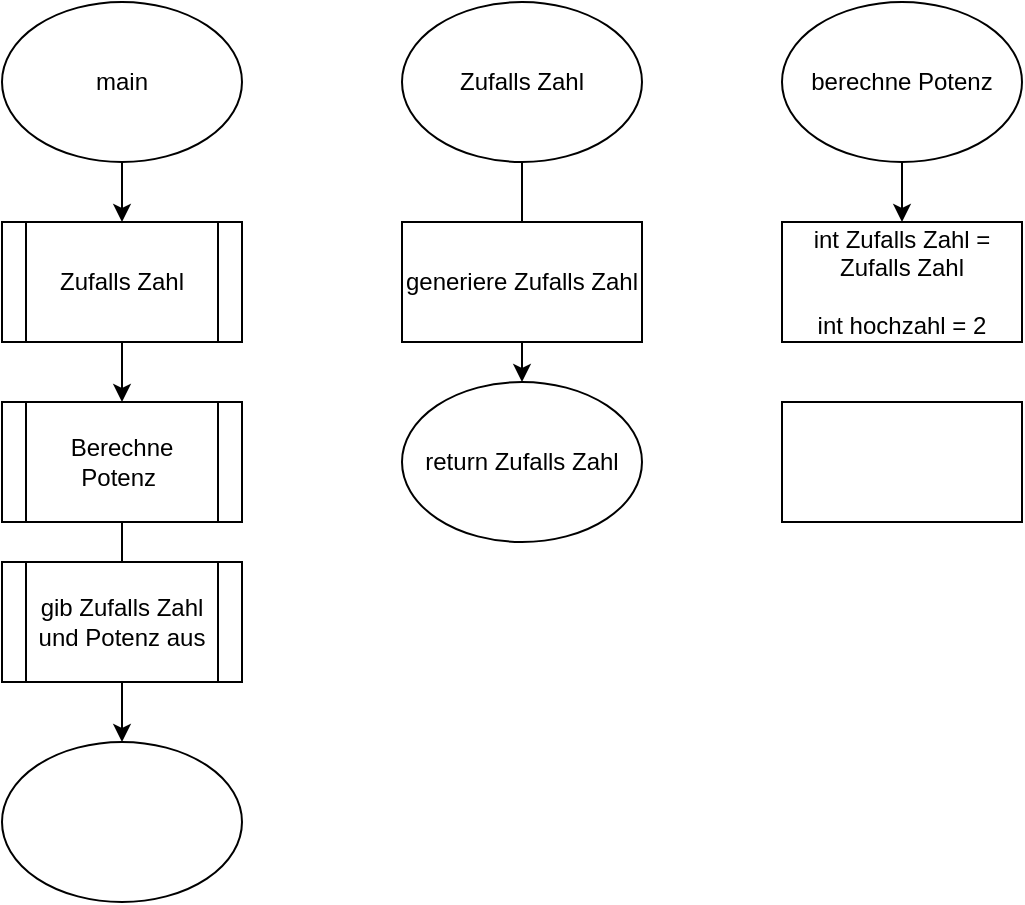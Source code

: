 <mxfile version="15.0.2" type="github"><diagram id="C5RBs43oDa-KdzZeNtuy" name="Page-1"><mxGraphModel dx="946" dy="593" grid="1" gridSize="10" guides="1" tooltips="1" connect="1" arrows="1" fold="1" page="1" pageScale="1" pageWidth="827" pageHeight="1169" math="0" shadow="0"><root><mxCell id="WIyWlLk6GJQsqaUBKTNV-0"/><mxCell id="WIyWlLk6GJQsqaUBKTNV-1" parent="WIyWlLk6GJQsqaUBKTNV-0"/><mxCell id="3kPc-YwiH5obJnxn8758-5" value="" style="edgeStyle=orthogonalEdgeStyle;rounded=0;orthogonalLoop=1;jettySize=auto;html=1;" parent="WIyWlLk6GJQsqaUBKTNV-1" source="3kPc-YwiH5obJnxn8758-0" target="3kPc-YwiH5obJnxn8758-1" edge="1"><mxGeometry relative="1" as="geometry"/></mxCell><mxCell id="3kPc-YwiH5obJnxn8758-0" value="main" style="ellipse;whiteSpace=wrap;html=1;" parent="WIyWlLk6GJQsqaUBKTNV-1" vertex="1"><mxGeometry x="40" y="10" width="120" height="80" as="geometry"/></mxCell><mxCell id="3kPc-YwiH5obJnxn8758-6" value="" style="edgeStyle=orthogonalEdgeStyle;rounded=0;orthogonalLoop=1;jettySize=auto;html=1;" parent="WIyWlLk6GJQsqaUBKTNV-1" source="3kPc-YwiH5obJnxn8758-1" target="3kPc-YwiH5obJnxn8758-2" edge="1"><mxGeometry relative="1" as="geometry"/></mxCell><mxCell id="3kPc-YwiH5obJnxn8758-1" value="Zufalls Zahl" style="shape=process;whiteSpace=wrap;html=1;backgroundOutline=1;" parent="WIyWlLk6GJQsqaUBKTNV-1" vertex="1"><mxGeometry x="40" y="120" width="120" height="60" as="geometry"/></mxCell><mxCell id="3kPc-YwiH5obJnxn8758-21" value="" style="edgeStyle=none;rounded=0;orthogonalLoop=1;jettySize=auto;html=1;" parent="WIyWlLk6GJQsqaUBKTNV-1" source="3kPc-YwiH5obJnxn8758-2" target="3kPc-YwiH5obJnxn8758-4" edge="1"><mxGeometry relative="1" as="geometry"/></mxCell><mxCell id="3kPc-YwiH5obJnxn8758-2" value="Berechne Potenz&amp;nbsp;" style="shape=process;whiteSpace=wrap;html=1;backgroundOutline=1;glass=0;rounded=0;shadow=0;" parent="WIyWlLk6GJQsqaUBKTNV-1" vertex="1"><mxGeometry x="40" y="210" width="120" height="60" as="geometry"/></mxCell><mxCell id="3kPc-YwiH5obJnxn8758-3" value="gib Zufalls Zahl und Potenz aus" style="shape=process;whiteSpace=wrap;html=1;backgroundOutline=1;" parent="WIyWlLk6GJQsqaUBKTNV-1" vertex="1"><mxGeometry x="40" y="290" width="120" height="60" as="geometry"/></mxCell><mxCell id="3kPc-YwiH5obJnxn8758-4" value="" style="ellipse;whiteSpace=wrap;html=1;" parent="WIyWlLk6GJQsqaUBKTNV-1" vertex="1"><mxGeometry x="40" y="380" width="120" height="80" as="geometry"/></mxCell><mxCell id="3kPc-YwiH5obJnxn8758-17" value="" style="edgeStyle=orthogonalEdgeStyle;rounded=0;orthogonalLoop=1;jettySize=auto;html=1;" parent="WIyWlLk6GJQsqaUBKTNV-1" source="3kPc-YwiH5obJnxn8758-10" target="3kPc-YwiH5obJnxn8758-12" edge="1"><mxGeometry relative="1" as="geometry"/></mxCell><mxCell id="3kPc-YwiH5obJnxn8758-10" value="Zufalls Zahl" style="ellipse;whiteSpace=wrap;html=1;" parent="WIyWlLk6GJQsqaUBKTNV-1" vertex="1"><mxGeometry x="240" y="10" width="120" height="80" as="geometry"/></mxCell><mxCell id="3kPc-YwiH5obJnxn8758-11" value="generiere Zufalls Zahl" style="rounded=0;whiteSpace=wrap;html=1;" parent="WIyWlLk6GJQsqaUBKTNV-1" vertex="1"><mxGeometry x="240" y="120" width="120" height="60" as="geometry"/></mxCell><mxCell id="3kPc-YwiH5obJnxn8758-12" value="return Zufalls Zahl" style="ellipse;whiteSpace=wrap;html=1;" parent="WIyWlLk6GJQsqaUBKTNV-1" vertex="1"><mxGeometry x="240" y="200" width="120" height="80" as="geometry"/></mxCell><mxCell id="3kPc-YwiH5obJnxn8758-19" value="" style="edgeStyle=orthogonalEdgeStyle;rounded=0;orthogonalLoop=1;jettySize=auto;html=1;" parent="WIyWlLk6GJQsqaUBKTNV-1" source="3kPc-YwiH5obJnxn8758-13" target="3kPc-YwiH5obJnxn8758-14" edge="1"><mxGeometry relative="1" as="geometry"/></mxCell><mxCell id="3kPc-YwiH5obJnxn8758-13" value="berechne Potenz" style="ellipse;whiteSpace=wrap;html=1;" parent="WIyWlLk6GJQsqaUBKTNV-1" vertex="1"><mxGeometry x="430" y="10" width="120" height="80" as="geometry"/></mxCell><mxCell id="3kPc-YwiH5obJnxn8758-14" value="int Zufalls Zahl = Zufalls Zahl&lt;br&gt;&lt;br&gt;int hochzahl = 2" style="rounded=0;whiteSpace=wrap;html=1;" parent="WIyWlLk6GJQsqaUBKTNV-1" vertex="1"><mxGeometry x="430" y="120" width="120" height="60" as="geometry"/></mxCell><mxCell id="3kPc-YwiH5obJnxn8758-23" value="" style="rounded=0;whiteSpace=wrap;html=1;shadow=0;glass=0;" parent="WIyWlLk6GJQsqaUBKTNV-1" vertex="1"><mxGeometry x="430" y="210" width="120" height="60" as="geometry"/></mxCell></root></mxGraphModel></diagram></mxfile>